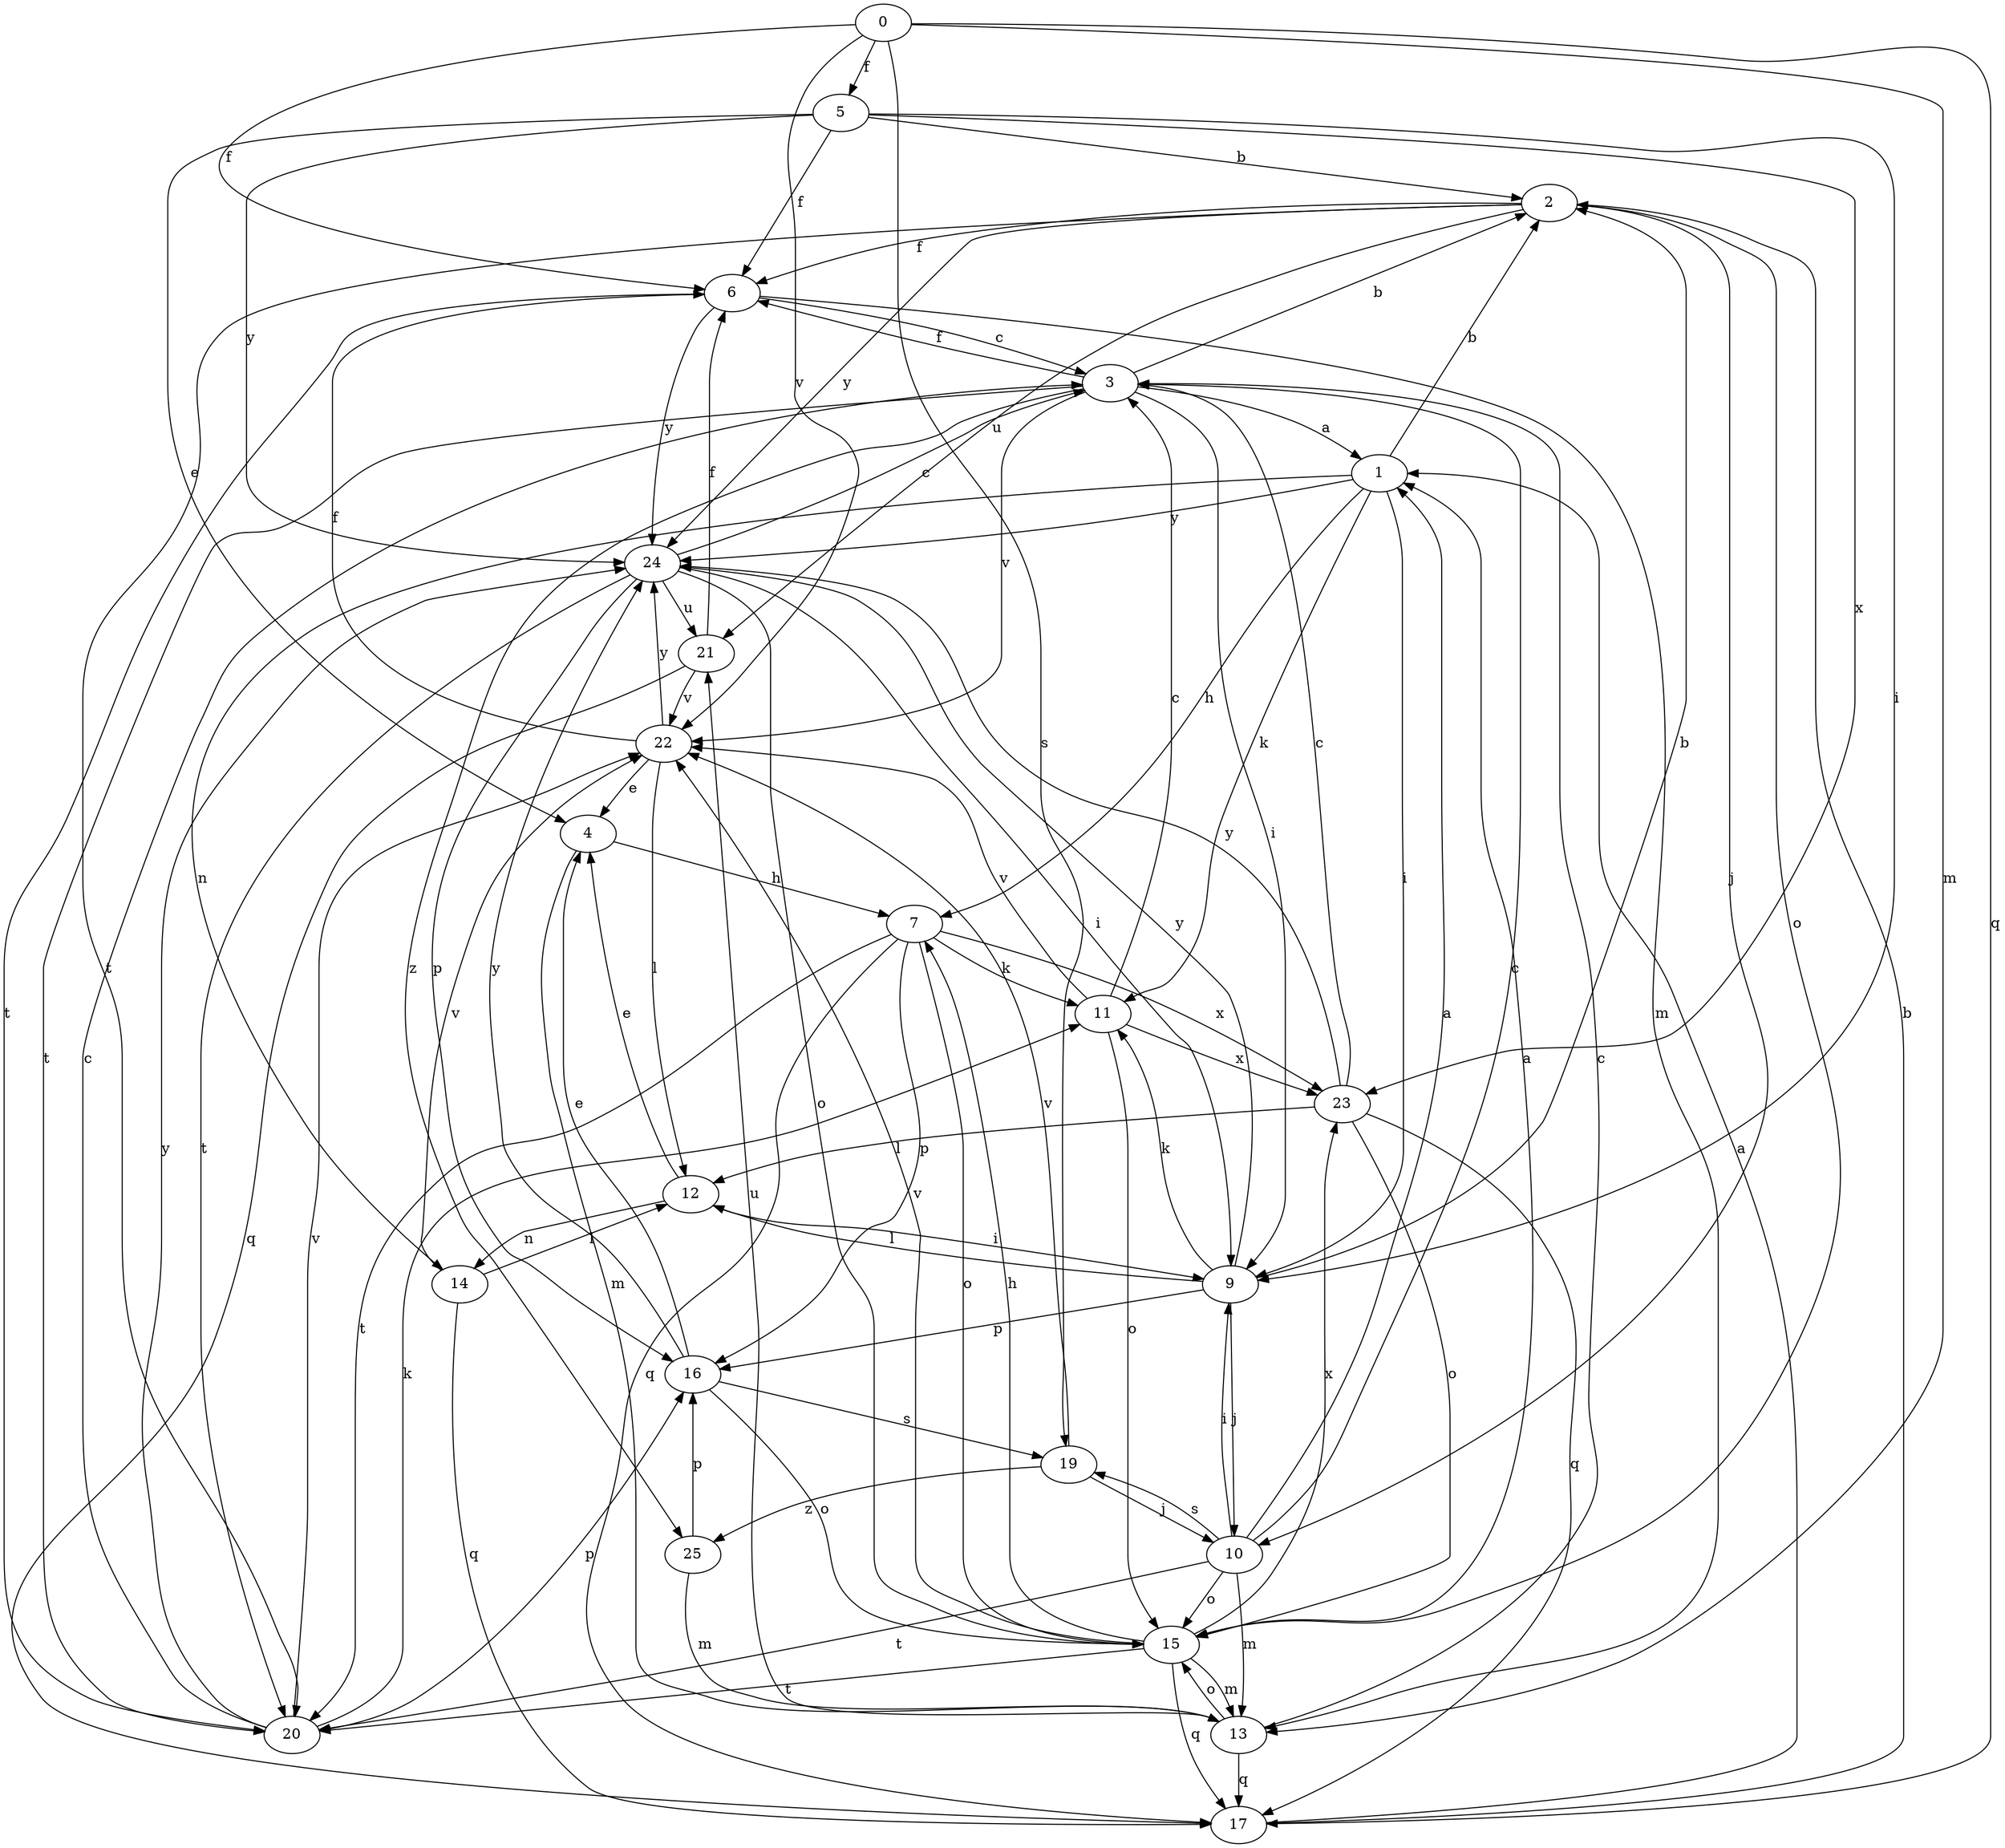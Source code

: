 strict digraph  {
0;
1;
2;
3;
4;
5;
6;
7;
9;
10;
11;
12;
13;
14;
15;
16;
17;
19;
20;
21;
22;
23;
24;
25;
0 -> 5  [label=f];
0 -> 6  [label=f];
0 -> 13  [label=m];
0 -> 17  [label=q];
0 -> 19  [label=s];
0 -> 22  [label=v];
1 -> 2  [label=b];
1 -> 7  [label=h];
1 -> 9  [label=i];
1 -> 11  [label=k];
1 -> 14  [label=n];
1 -> 24  [label=y];
2 -> 6  [label=f];
2 -> 10  [label=j];
2 -> 15  [label=o];
2 -> 20  [label=t];
2 -> 21  [label=u];
2 -> 24  [label=y];
3 -> 1  [label=a];
3 -> 2  [label=b];
3 -> 6  [label=f];
3 -> 9  [label=i];
3 -> 20  [label=t];
3 -> 22  [label=v];
3 -> 25  [label=z];
4 -> 7  [label=h];
4 -> 13  [label=m];
5 -> 2  [label=b];
5 -> 4  [label=e];
5 -> 6  [label=f];
5 -> 9  [label=i];
5 -> 23  [label=x];
5 -> 24  [label=y];
6 -> 3  [label=c];
6 -> 13  [label=m];
6 -> 20  [label=t];
6 -> 24  [label=y];
7 -> 11  [label=k];
7 -> 15  [label=o];
7 -> 16  [label=p];
7 -> 17  [label=q];
7 -> 20  [label=t];
7 -> 23  [label=x];
9 -> 2  [label=b];
9 -> 10  [label=j];
9 -> 11  [label=k];
9 -> 12  [label=l];
9 -> 16  [label=p];
9 -> 24  [label=y];
10 -> 1  [label=a];
10 -> 3  [label=c];
10 -> 9  [label=i];
10 -> 13  [label=m];
10 -> 15  [label=o];
10 -> 19  [label=s];
10 -> 20  [label=t];
11 -> 3  [label=c];
11 -> 15  [label=o];
11 -> 22  [label=v];
11 -> 23  [label=x];
12 -> 4  [label=e];
12 -> 9  [label=i];
12 -> 14  [label=n];
13 -> 3  [label=c];
13 -> 15  [label=o];
13 -> 17  [label=q];
13 -> 21  [label=u];
14 -> 12  [label=l];
14 -> 17  [label=q];
14 -> 22  [label=v];
15 -> 1  [label=a];
15 -> 7  [label=h];
15 -> 13  [label=m];
15 -> 17  [label=q];
15 -> 20  [label=t];
15 -> 22  [label=v];
15 -> 23  [label=x];
16 -> 4  [label=e];
16 -> 15  [label=o];
16 -> 19  [label=s];
16 -> 24  [label=y];
17 -> 1  [label=a];
17 -> 2  [label=b];
19 -> 10  [label=j];
19 -> 22  [label=v];
19 -> 25  [label=z];
20 -> 3  [label=c];
20 -> 11  [label=k];
20 -> 16  [label=p];
20 -> 22  [label=v];
20 -> 24  [label=y];
21 -> 6  [label=f];
21 -> 17  [label=q];
21 -> 22  [label=v];
22 -> 4  [label=e];
22 -> 6  [label=f];
22 -> 12  [label=l];
22 -> 24  [label=y];
23 -> 3  [label=c];
23 -> 12  [label=l];
23 -> 15  [label=o];
23 -> 17  [label=q];
23 -> 24  [label=y];
24 -> 3  [label=c];
24 -> 9  [label=i];
24 -> 15  [label=o];
24 -> 16  [label=p];
24 -> 20  [label=t];
24 -> 21  [label=u];
25 -> 13  [label=m];
25 -> 16  [label=p];
}
